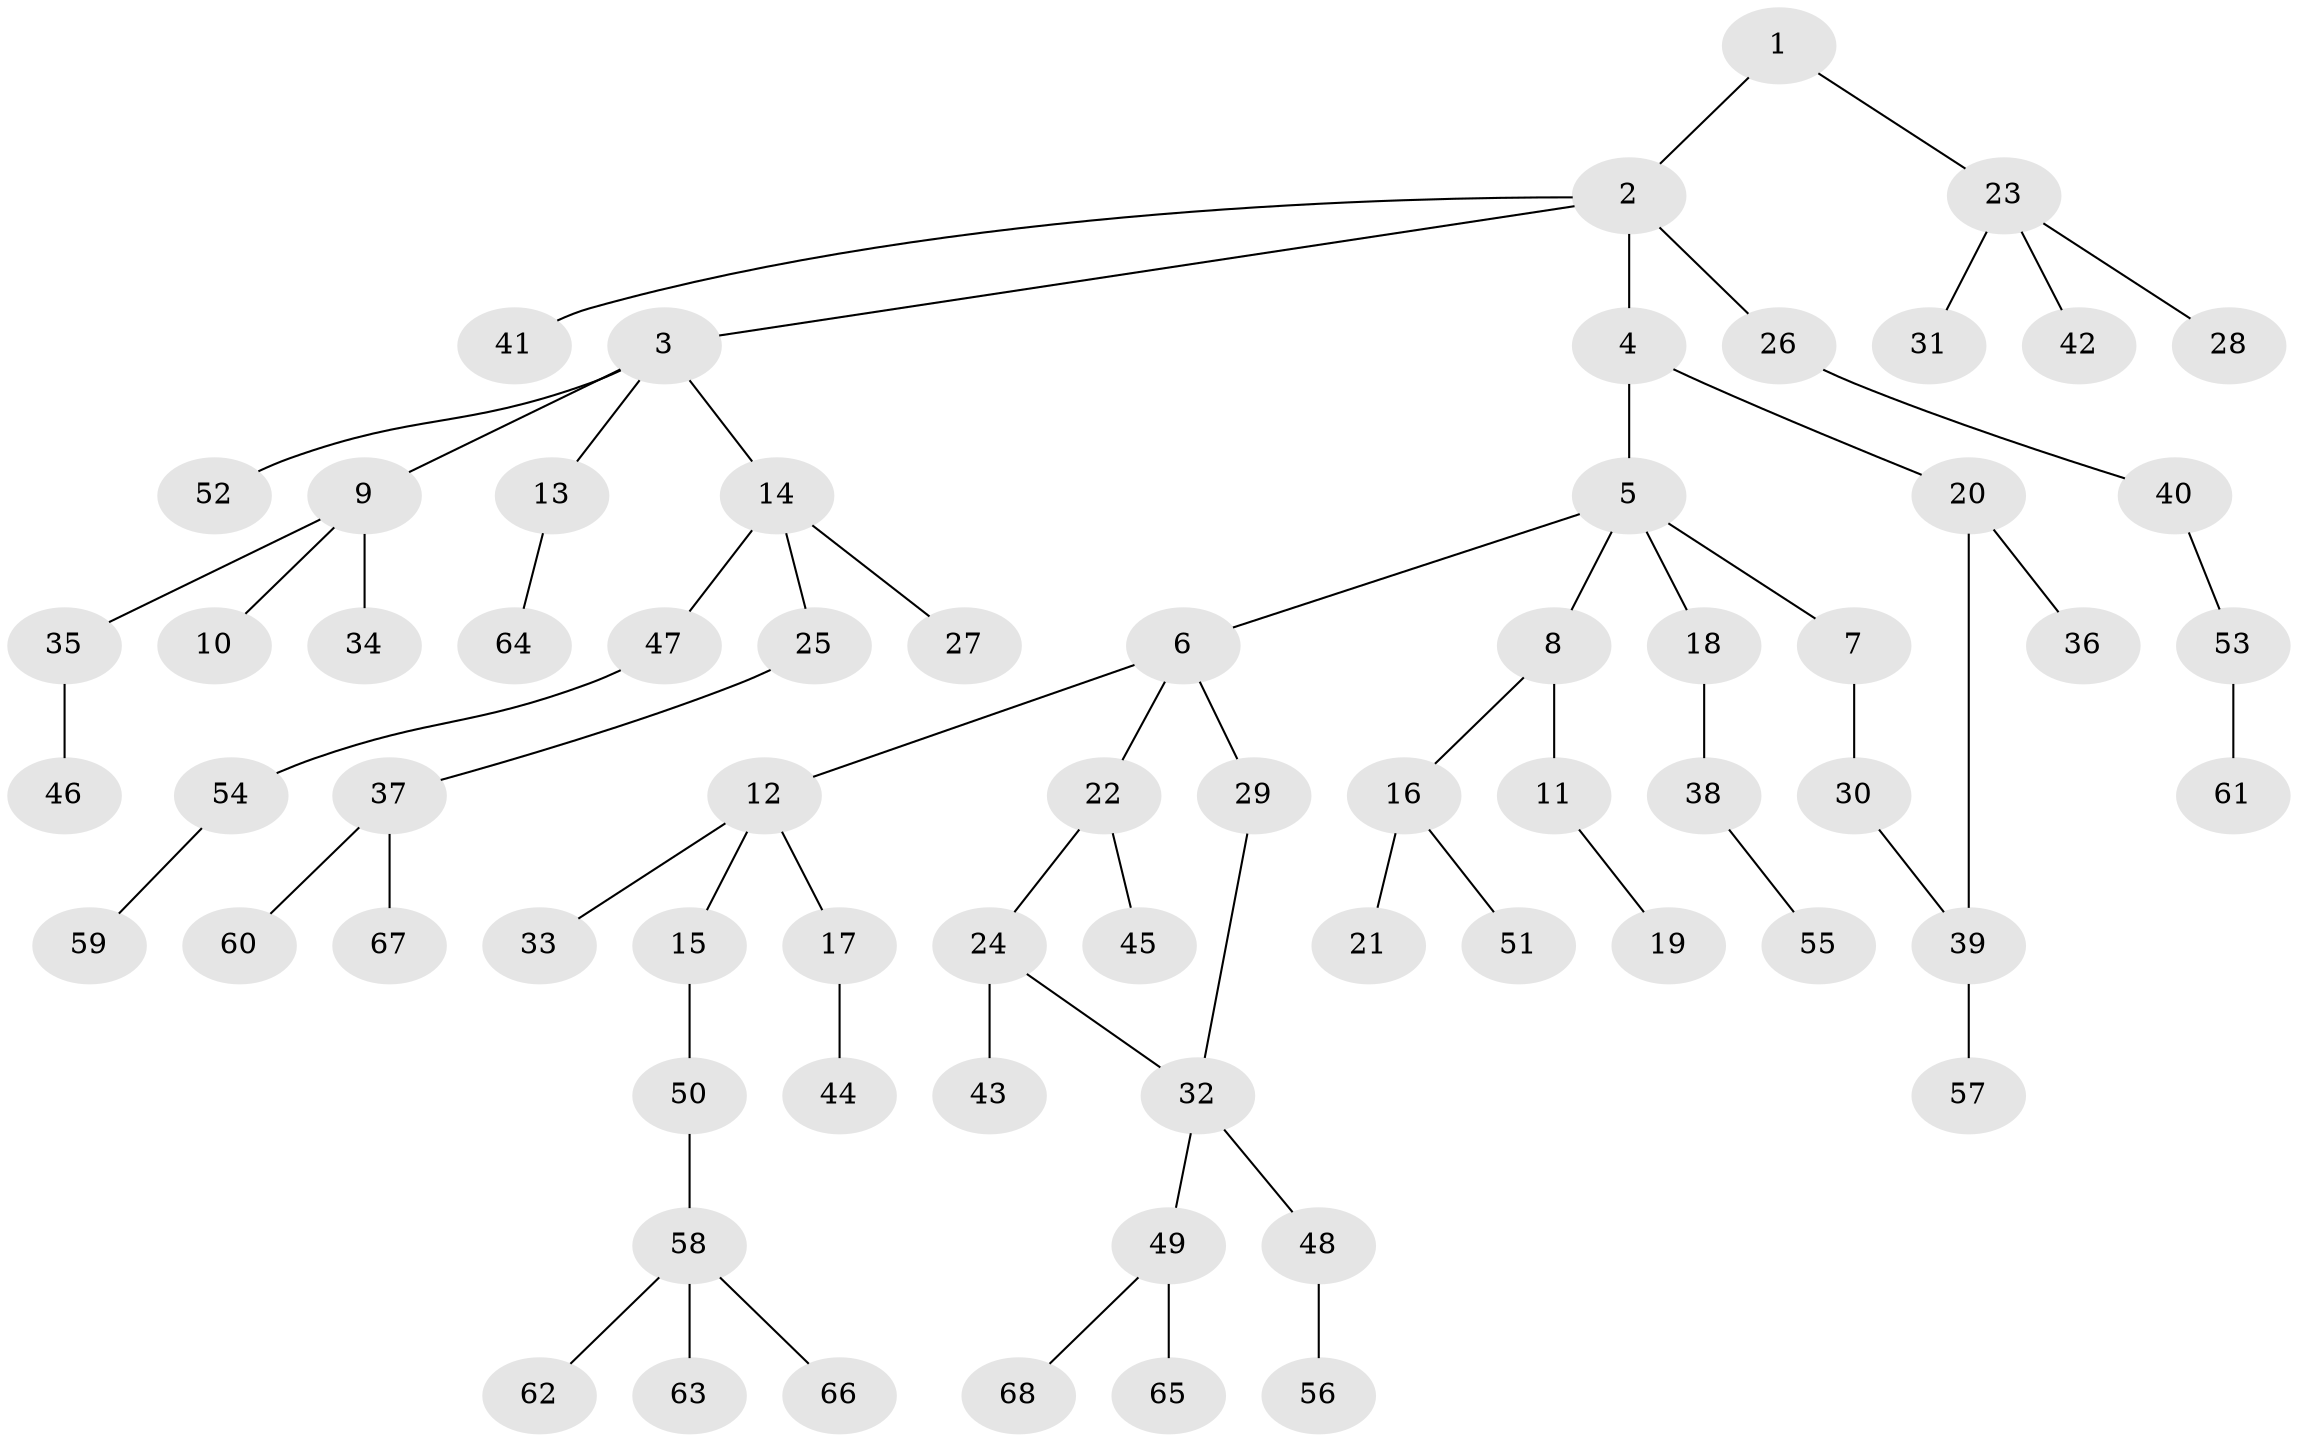 // Generated by graph-tools (version 1.1) at 2025/10/02/27/25 16:10:51]
// undirected, 68 vertices, 69 edges
graph export_dot {
graph [start="1"]
  node [color=gray90,style=filled];
  1;
  2;
  3;
  4;
  5;
  6;
  7;
  8;
  9;
  10;
  11;
  12;
  13;
  14;
  15;
  16;
  17;
  18;
  19;
  20;
  21;
  22;
  23;
  24;
  25;
  26;
  27;
  28;
  29;
  30;
  31;
  32;
  33;
  34;
  35;
  36;
  37;
  38;
  39;
  40;
  41;
  42;
  43;
  44;
  45;
  46;
  47;
  48;
  49;
  50;
  51;
  52;
  53;
  54;
  55;
  56;
  57;
  58;
  59;
  60;
  61;
  62;
  63;
  64;
  65;
  66;
  67;
  68;
  1 -- 2;
  1 -- 23;
  2 -- 3;
  2 -- 4;
  2 -- 26;
  2 -- 41;
  3 -- 9;
  3 -- 13;
  3 -- 14;
  3 -- 52;
  4 -- 5;
  4 -- 20;
  5 -- 6;
  5 -- 7;
  5 -- 8;
  5 -- 18;
  6 -- 12;
  6 -- 22;
  6 -- 29;
  7 -- 30;
  8 -- 11;
  8 -- 16;
  9 -- 10;
  9 -- 34;
  9 -- 35;
  11 -- 19;
  12 -- 15;
  12 -- 17;
  12 -- 33;
  13 -- 64;
  14 -- 25;
  14 -- 27;
  14 -- 47;
  15 -- 50;
  16 -- 21;
  16 -- 51;
  17 -- 44;
  18 -- 38;
  20 -- 36;
  20 -- 39;
  22 -- 24;
  22 -- 45;
  23 -- 28;
  23 -- 31;
  23 -- 42;
  24 -- 43;
  24 -- 32;
  25 -- 37;
  26 -- 40;
  29 -- 32;
  30 -- 39;
  32 -- 48;
  32 -- 49;
  35 -- 46;
  37 -- 60;
  37 -- 67;
  38 -- 55;
  39 -- 57;
  40 -- 53;
  47 -- 54;
  48 -- 56;
  49 -- 65;
  49 -- 68;
  50 -- 58;
  53 -- 61;
  54 -- 59;
  58 -- 62;
  58 -- 63;
  58 -- 66;
}

